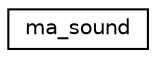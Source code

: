 digraph "Graphical Class Hierarchy"
{
 // LATEX_PDF_SIZE
  edge [fontname="Helvetica",fontsize="10",labelfontname="Helvetica",labelfontsize="10"];
  node [fontname="Helvetica",fontsize="10",shape=record];
  rankdir="LR";
  Node0 [label="ma_sound",height=0.2,width=0.4,color="black", fillcolor="white", style="filled",URL="$structma__sound.html",tooltip=" "];
}
